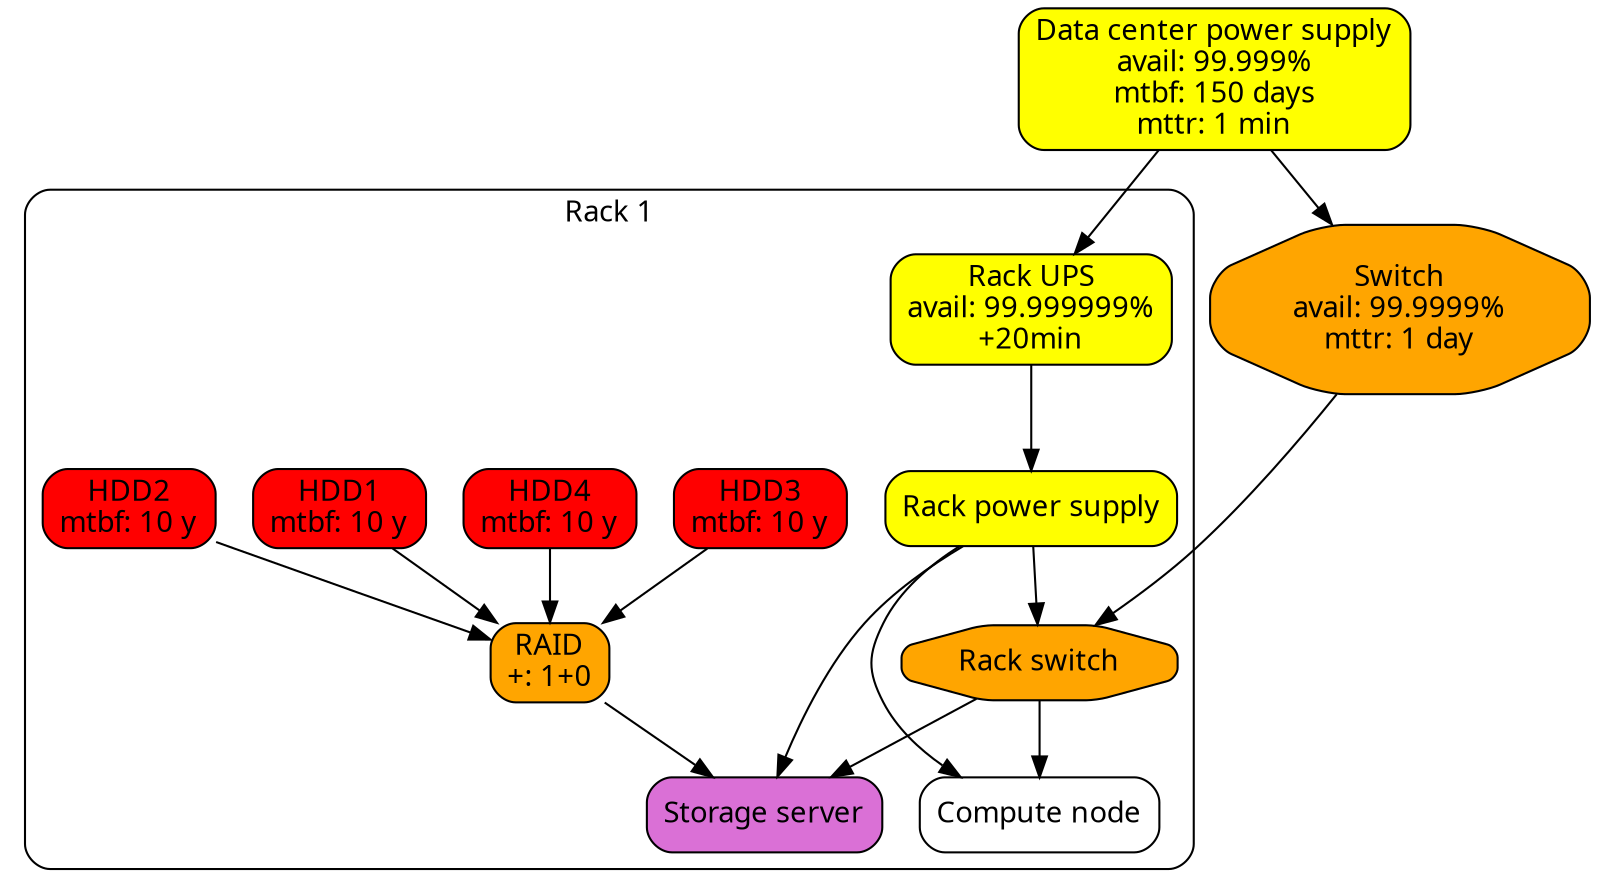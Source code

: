 digraph changed {
  graph [fontname = "sans serif"];
  node [fontname = "sans serif", shape=box, style="filled, rounded"];
  edge [fontname = "sans serif"];

  dsps [label="Data center power supply\navail: 99.999%\nmtbf: 150 days\nmttr: 1 min", shape="rectangle", fillcolor="yellow", style="rounded, filled"];
  dsps -> rusv;

  ds [label="Switch\navail: 99.9999%\nmttr: 1 day", shape="octagon", fillcolor="orange"];
  ds -> rs ;

  dsps -> ds ;


  subgraph cluster_rack1{
  label="Rack 1";
  style="rounded";

  {rank = same;
    CN [label="Compute node\n", fillcolor="white"];
    SS [label="Storage server", fillcolor="orchid"];
  }

  rusv [label="Rack UPS\navail: 99.999999%\n+20min", shape="rectangle", fillcolor="yellow", style="rounded, filled"];
  rusv -> rps;
  rps [label="Rack power supply", shape="rectangle", fillcolor="yellow", style="rounded, filled"];

  {rank = same;
    RAID [label="RAID\n+: 1+0", fillcolor="orange"];
  }

  {rank = same;
    HDD1 [label="HDD1\nmtbf: 10 y", fillcolor="red"];
    HDD2 [label="HDD2\nmtbf: 10 y", fillcolor="red"];
    HDD3 [label="HDD3\nmtbf: 10 y", fillcolor="red"];
    HDD4 [label="HDD4\nmtbf: 10 y", fillcolor="red"];
  }

  {rank = same;
    rs [label="Rack switch", shape="octagon", fillcolor="orange"];
  }

  RAID -> SS;

  HDD1 -> RAID;
  HDD2 -> RAID;
  HDD3 -> RAID;
  HDD4 -> RAID;

  rs -> CN;
  rs -> SS;
  rps -> rs;
  rps -> SS;
  rps -> CN;
  }

}
